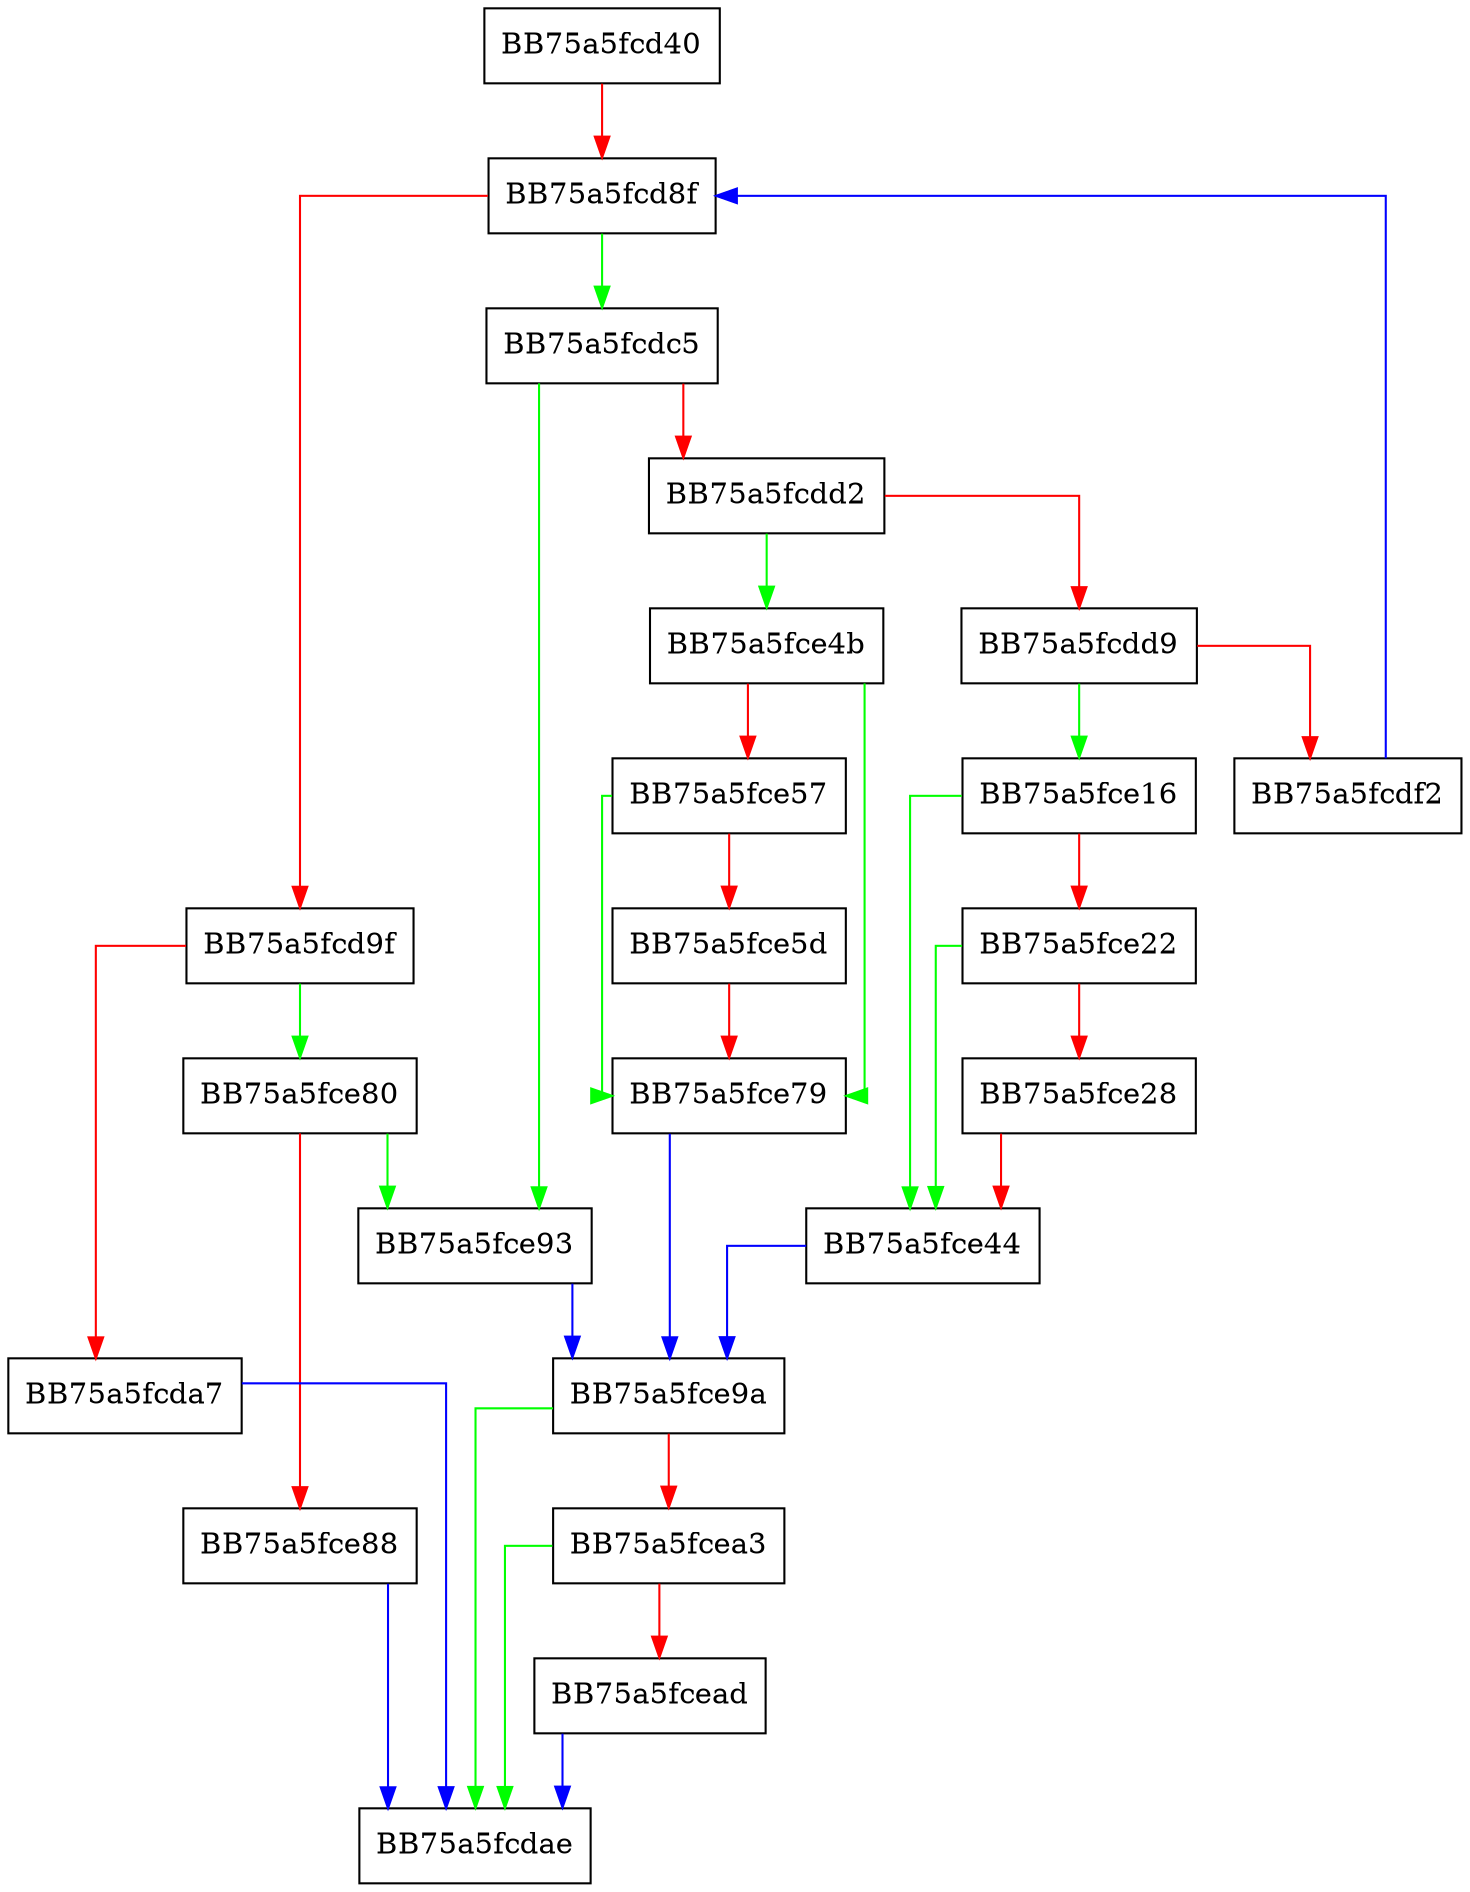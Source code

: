 digraph GetCurrent {
  node [shape="box"];
  graph [splines=ortho];
  BB75a5fcd40 -> BB75a5fcd8f [color="red"];
  BB75a5fcd8f -> BB75a5fcdc5 [color="green"];
  BB75a5fcd8f -> BB75a5fcd9f [color="red"];
  BB75a5fcd9f -> BB75a5fce80 [color="green"];
  BB75a5fcd9f -> BB75a5fcda7 [color="red"];
  BB75a5fcda7 -> BB75a5fcdae [color="blue"];
  BB75a5fcdc5 -> BB75a5fce93 [color="green"];
  BB75a5fcdc5 -> BB75a5fcdd2 [color="red"];
  BB75a5fcdd2 -> BB75a5fce4b [color="green"];
  BB75a5fcdd2 -> BB75a5fcdd9 [color="red"];
  BB75a5fcdd9 -> BB75a5fce16 [color="green"];
  BB75a5fcdd9 -> BB75a5fcdf2 [color="red"];
  BB75a5fcdf2 -> BB75a5fcd8f [color="blue"];
  BB75a5fce16 -> BB75a5fce44 [color="green"];
  BB75a5fce16 -> BB75a5fce22 [color="red"];
  BB75a5fce22 -> BB75a5fce44 [color="green"];
  BB75a5fce22 -> BB75a5fce28 [color="red"];
  BB75a5fce28 -> BB75a5fce44 [color="red"];
  BB75a5fce44 -> BB75a5fce9a [color="blue"];
  BB75a5fce4b -> BB75a5fce79 [color="green"];
  BB75a5fce4b -> BB75a5fce57 [color="red"];
  BB75a5fce57 -> BB75a5fce79 [color="green"];
  BB75a5fce57 -> BB75a5fce5d [color="red"];
  BB75a5fce5d -> BB75a5fce79 [color="red"];
  BB75a5fce79 -> BB75a5fce9a [color="blue"];
  BB75a5fce80 -> BB75a5fce93 [color="green"];
  BB75a5fce80 -> BB75a5fce88 [color="red"];
  BB75a5fce88 -> BB75a5fcdae [color="blue"];
  BB75a5fce93 -> BB75a5fce9a [color="blue"];
  BB75a5fce9a -> BB75a5fcdae [color="green"];
  BB75a5fce9a -> BB75a5fcea3 [color="red"];
  BB75a5fcea3 -> BB75a5fcdae [color="green"];
  BB75a5fcea3 -> BB75a5fcead [color="red"];
  BB75a5fcead -> BB75a5fcdae [color="blue"];
}